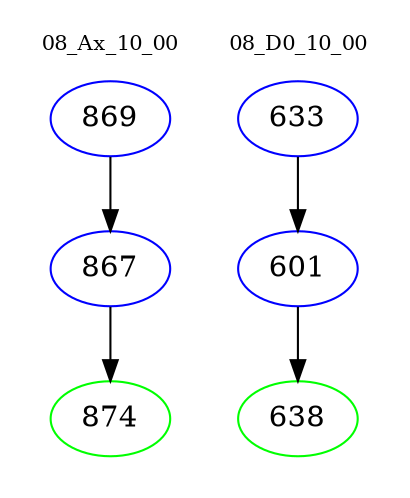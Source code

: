 digraph{
subgraph cluster_0 {
color = white
label = "08_Ax_10_00";
fontsize=10;
T0_869 [label="869", color="blue"]
T0_869 -> T0_867 [color="black"]
T0_867 [label="867", color="blue"]
T0_867 -> T0_874 [color="black"]
T0_874 [label="874", color="green"]
}
subgraph cluster_1 {
color = white
label = "08_D0_10_00";
fontsize=10;
T1_633 [label="633", color="blue"]
T1_633 -> T1_601 [color="black"]
T1_601 [label="601", color="blue"]
T1_601 -> T1_638 [color="black"]
T1_638 [label="638", color="green"]
}
}
